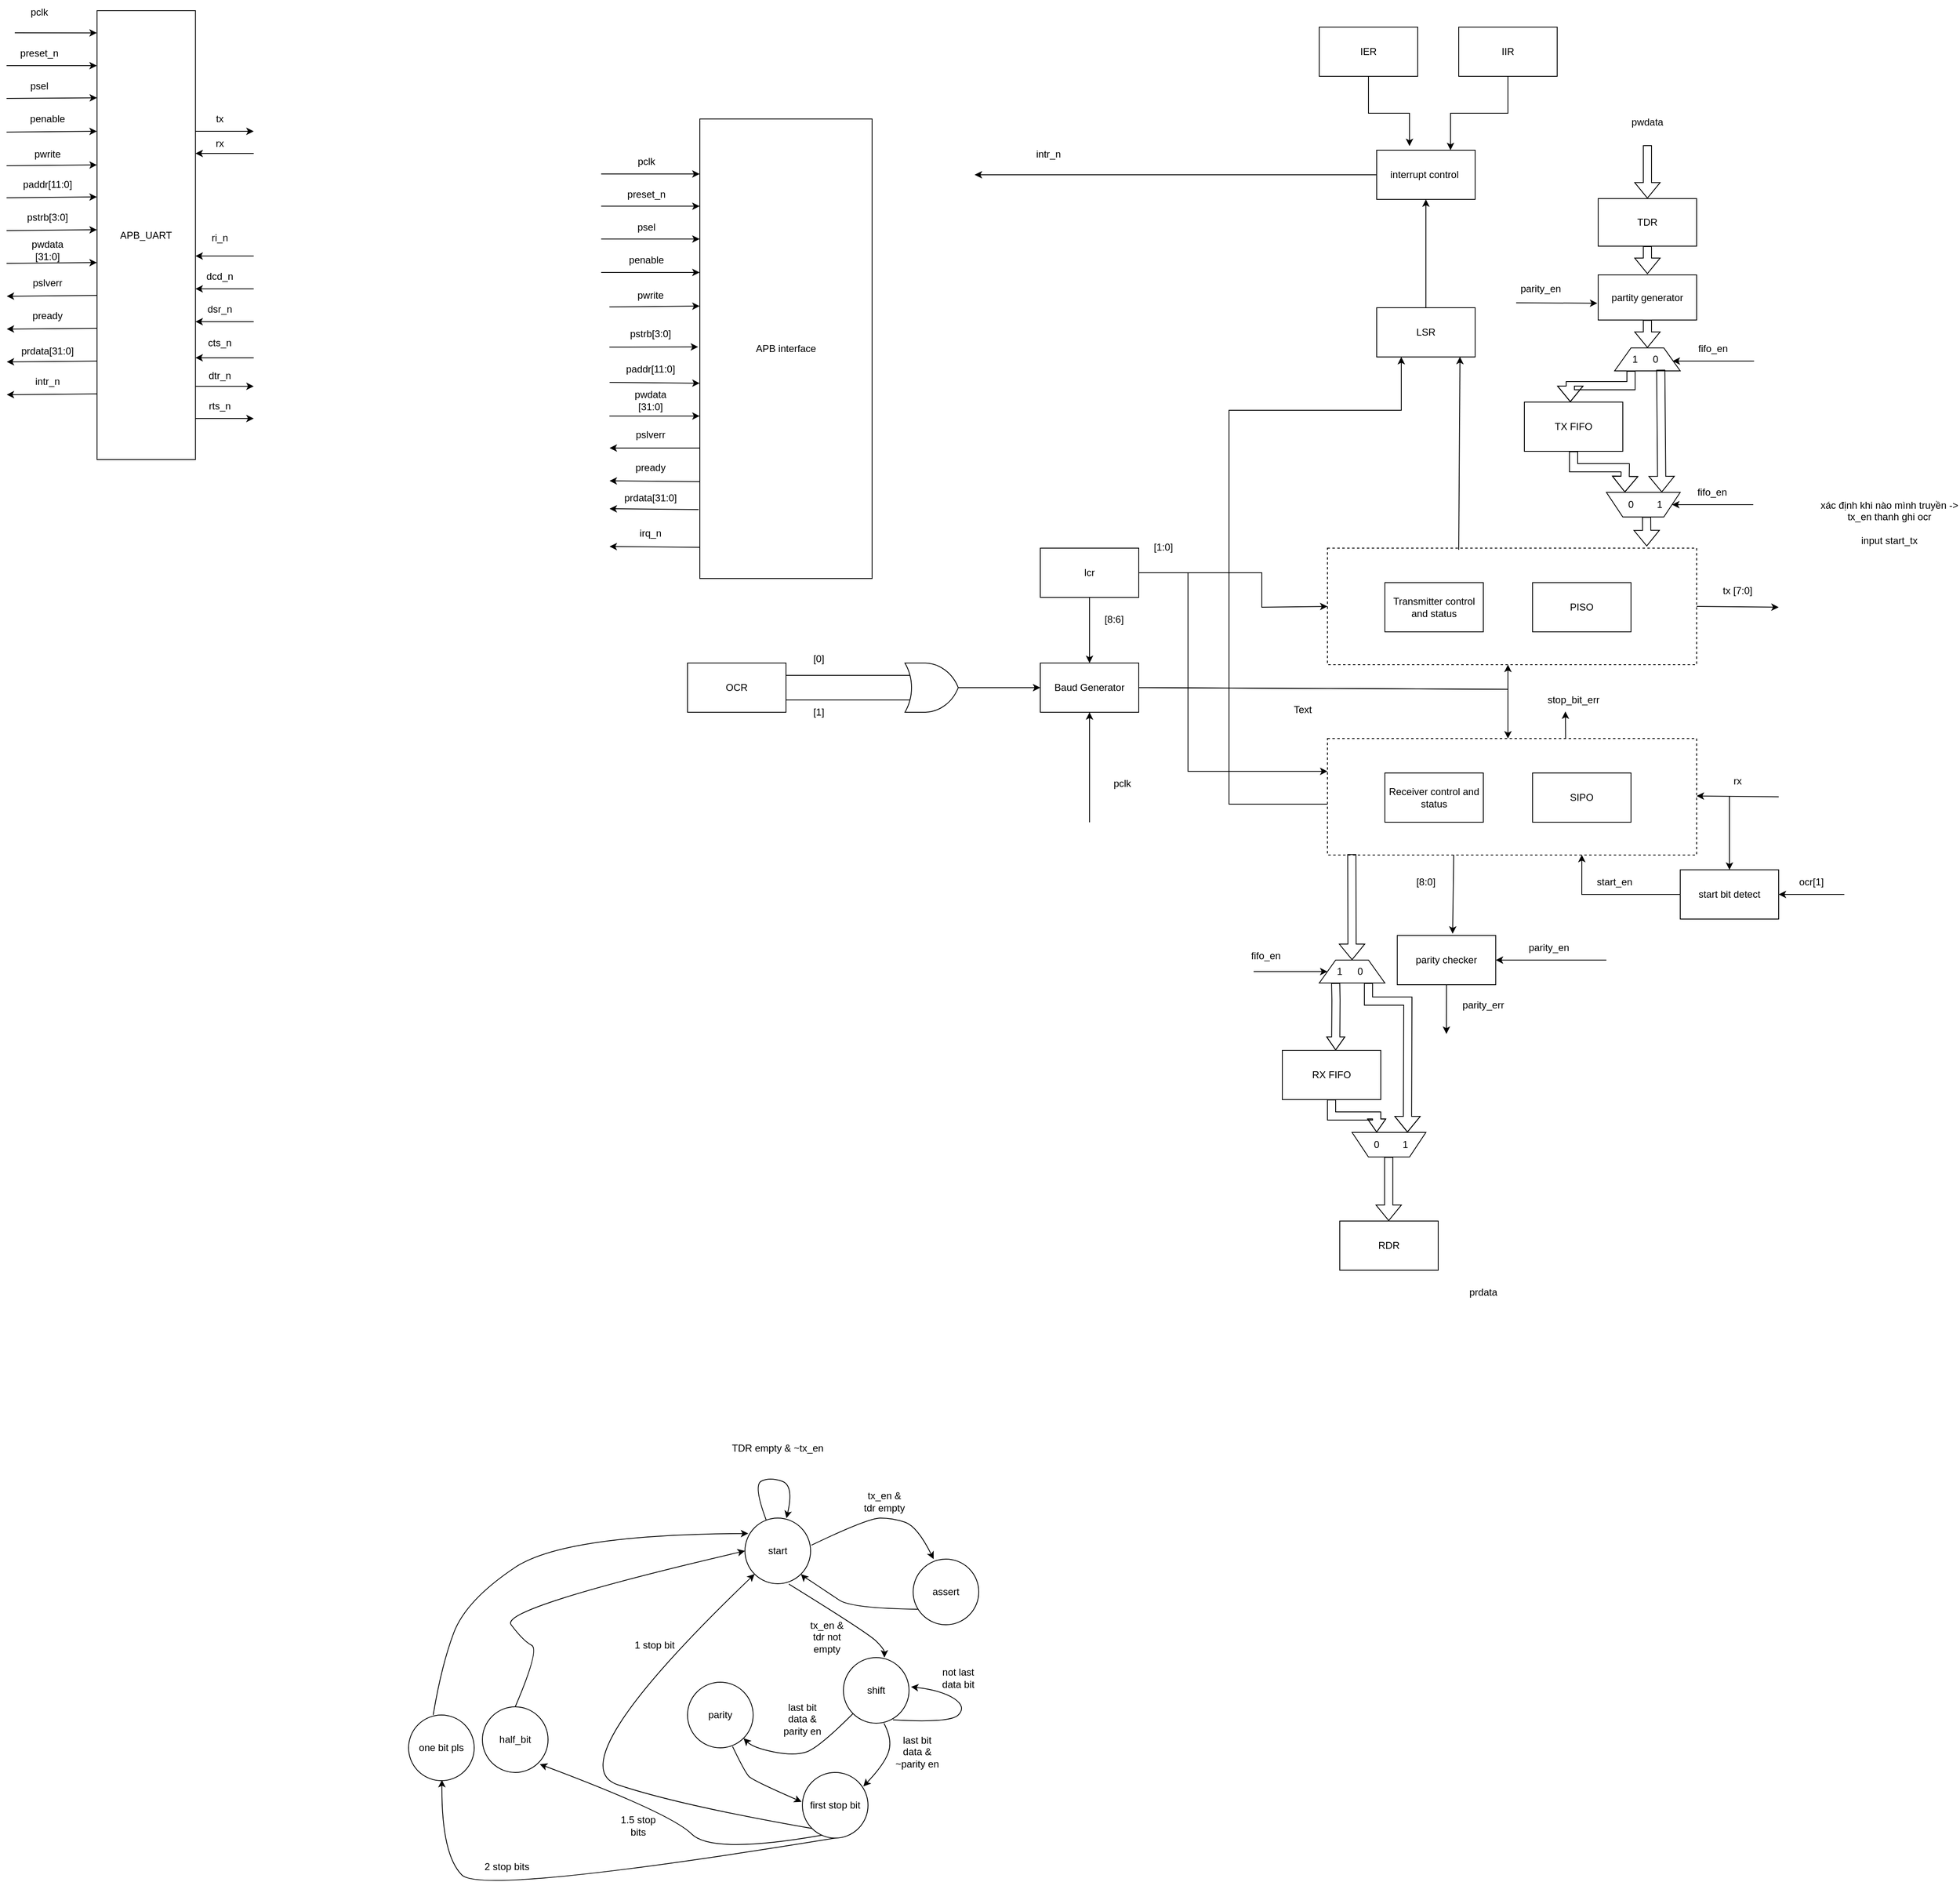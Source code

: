 <mxfile version="26.2.5">
  <diagram name="Page-1" id="np8F5yze64pvBMYvmyYH">
    <mxGraphModel dx="4654" dy="2610" grid="1" gridSize="10" guides="1" tooltips="1" connect="1" arrows="1" fold="1" page="1" pageScale="1" pageWidth="850" pageHeight="1100" math="0" shadow="0">
      <root>
        <mxCell id="0" />
        <mxCell id="1" parent="0" />
        <mxCell id="1VqnRmr5JCNI11UB_sJ3-29" value="APB_UART" style="rounded=0;whiteSpace=wrap;html=1;" parent="1" vertex="1">
          <mxGeometry x="-1129.76" y="-527" width="120" height="547" as="geometry" />
        </mxCell>
        <mxCell id="1VqnRmr5JCNI11UB_sJ3-30" value="" style="endArrow=classic;html=1;rounded=0;entryX=0;entryY=0.156;entryDx=0;entryDy=0;entryPerimeter=0;" parent="1" edge="1">
          <mxGeometry width="50" height="50" relative="1" as="geometry">
            <mxPoint x="-1230" y="-500" as="sourcePoint" />
            <mxPoint x="-1130" y="-499.92" as="targetPoint" />
          </mxGeometry>
        </mxCell>
        <mxCell id="1VqnRmr5JCNI11UB_sJ3-31" value="" style="endArrow=classic;html=1;rounded=0;exitX=0.99;exitY=0.123;exitDx=0;exitDy=0;exitPerimeter=0;" parent="1" edge="1">
          <mxGeometry width="50" height="50" relative="1" as="geometry">
            <mxPoint x="-1240" y="-460" as="sourcePoint" />
            <mxPoint x="-1130" y="-460" as="targetPoint" />
          </mxGeometry>
        </mxCell>
        <mxCell id="1VqnRmr5JCNI11UB_sJ3-35" value="pclk" style="text;html=1;align=center;verticalAlign=middle;whiteSpace=wrap;rounded=0;" parent="1" vertex="1">
          <mxGeometry x="-1230" y="-540" width="60" height="30" as="geometry" />
        </mxCell>
        <mxCell id="1VqnRmr5JCNI11UB_sJ3-36" value="preset_n" style="text;html=1;align=center;verticalAlign=middle;whiteSpace=wrap;rounded=0;" parent="1" vertex="1">
          <mxGeometry x="-1230" y="-490" width="60" height="30" as="geometry" />
        </mxCell>
        <mxCell id="1VqnRmr5JCNI11UB_sJ3-37" value="" style="endArrow=classic;html=1;rounded=0;exitX=0.99;exitY=0.123;exitDx=0;exitDy=0;exitPerimeter=0;entryX=0.002;entryY=0.34;entryDx=0;entryDy=0;entryPerimeter=0;" parent="1" edge="1">
          <mxGeometry width="50" height="50" relative="1" as="geometry">
            <mxPoint x="-1240" y="-420" as="sourcePoint" />
            <mxPoint x="-1129.76" y="-420.8" as="targetPoint" />
          </mxGeometry>
        </mxCell>
        <mxCell id="1VqnRmr5JCNI11UB_sJ3-38" value="psel" style="text;html=1;align=center;verticalAlign=middle;whiteSpace=wrap;rounded=0;" parent="1" vertex="1">
          <mxGeometry x="-1230" y="-450" width="60" height="30" as="geometry" />
        </mxCell>
        <mxCell id="1VqnRmr5JCNI11UB_sJ3-43" value="" style="endArrow=classic;html=1;rounded=0;exitX=0.99;exitY=0.123;exitDx=0;exitDy=0;exitPerimeter=0;entryX=0.002;entryY=0.34;entryDx=0;entryDy=0;entryPerimeter=0;" parent="1" edge="1">
          <mxGeometry width="50" height="50" relative="1" as="geometry">
            <mxPoint x="-1240" y="-379" as="sourcePoint" />
            <mxPoint x="-1130" y="-380" as="targetPoint" />
          </mxGeometry>
        </mxCell>
        <mxCell id="1VqnRmr5JCNI11UB_sJ3-44" value="penable" style="text;html=1;align=center;verticalAlign=middle;whiteSpace=wrap;rounded=0;" parent="1" vertex="1">
          <mxGeometry x="-1220" y="-410" width="60" height="30" as="geometry" />
        </mxCell>
        <mxCell id="1VqnRmr5JCNI11UB_sJ3-45" value="" style="endArrow=classic;html=1;rounded=0;exitX=0.99;exitY=0.123;exitDx=0;exitDy=0;exitPerimeter=0;entryX=0.002;entryY=0.34;entryDx=0;entryDy=0;entryPerimeter=0;" parent="1" edge="1">
          <mxGeometry width="50" height="50" relative="1" as="geometry">
            <mxPoint x="-1240" y="-338" as="sourcePoint" />
            <mxPoint x="-1130" y="-339" as="targetPoint" />
          </mxGeometry>
        </mxCell>
        <mxCell id="1VqnRmr5JCNI11UB_sJ3-46" value="pwrite" style="text;html=1;align=center;verticalAlign=middle;whiteSpace=wrap;rounded=0;" parent="1" vertex="1">
          <mxGeometry x="-1220" y="-367" width="60" height="30" as="geometry" />
        </mxCell>
        <mxCell id="1VqnRmr5JCNI11UB_sJ3-47" value="" style="endArrow=classic;html=1;rounded=0;exitX=0.99;exitY=0.123;exitDx=0;exitDy=0;exitPerimeter=0;entryX=0.002;entryY=0.34;entryDx=0;entryDy=0;entryPerimeter=0;" parent="1" edge="1">
          <mxGeometry width="50" height="50" relative="1" as="geometry">
            <mxPoint x="-1240" y="-299" as="sourcePoint" />
            <mxPoint x="-1130" y="-300" as="targetPoint" />
          </mxGeometry>
        </mxCell>
        <mxCell id="1VqnRmr5JCNI11UB_sJ3-48" value="paddr[11:0]" style="text;html=1;align=center;verticalAlign=middle;whiteSpace=wrap;rounded=0;" parent="1" vertex="1">
          <mxGeometry x="-1220" y="-330" width="60" height="30" as="geometry" />
        </mxCell>
        <mxCell id="1VqnRmr5JCNI11UB_sJ3-49" value="" style="endArrow=classic;html=1;rounded=0;exitX=0.99;exitY=0.123;exitDx=0;exitDy=0;exitPerimeter=0;entryX=0.002;entryY=0.34;entryDx=0;entryDy=0;entryPerimeter=0;" parent="1" edge="1">
          <mxGeometry width="50" height="50" relative="1" as="geometry">
            <mxPoint x="-1240" y="-259" as="sourcePoint" />
            <mxPoint x="-1130" y="-260" as="targetPoint" />
          </mxGeometry>
        </mxCell>
        <mxCell id="1VqnRmr5JCNI11UB_sJ3-50" value="pstrb[3:0]" style="text;html=1;align=center;verticalAlign=middle;whiteSpace=wrap;rounded=0;" parent="1" vertex="1">
          <mxGeometry x="-1220" y="-290" width="60" height="30" as="geometry" />
        </mxCell>
        <mxCell id="1VqnRmr5JCNI11UB_sJ3-51" value="" style="endArrow=classic;html=1;rounded=0;exitX=0.99;exitY=0.123;exitDx=0;exitDy=0;exitPerimeter=0;entryX=0.002;entryY=0.34;entryDx=0;entryDy=0;entryPerimeter=0;" parent="1" edge="1">
          <mxGeometry width="50" height="50" relative="1" as="geometry">
            <mxPoint x="-1240" y="-219" as="sourcePoint" />
            <mxPoint x="-1130" y="-220" as="targetPoint" />
          </mxGeometry>
        </mxCell>
        <mxCell id="1VqnRmr5JCNI11UB_sJ3-52" value="pwdata [31:0]" style="text;html=1;align=center;verticalAlign=middle;whiteSpace=wrap;rounded=0;" parent="1" vertex="1">
          <mxGeometry x="-1220" y="-250" width="60" height="30" as="geometry" />
        </mxCell>
        <mxCell id="1VqnRmr5JCNI11UB_sJ3-53" value="" style="endArrow=classic;html=1;rounded=0;exitX=0.99;exitY=0.123;exitDx=0;exitDy=0;exitPerimeter=0;entryX=0.002;entryY=0.34;entryDx=0;entryDy=0;entryPerimeter=0;" parent="1" edge="1">
          <mxGeometry width="50" height="50" relative="1" as="geometry">
            <mxPoint x="-1129.76" y="-180" as="sourcePoint" />
            <mxPoint x="-1239.76" y="-179" as="targetPoint" />
          </mxGeometry>
        </mxCell>
        <mxCell id="1VqnRmr5JCNI11UB_sJ3-54" value="pslverr" style="text;html=1;align=center;verticalAlign=middle;whiteSpace=wrap;rounded=0;" parent="1" vertex="1">
          <mxGeometry x="-1220" y="-210" width="60" height="30" as="geometry" />
        </mxCell>
        <mxCell id="1VqnRmr5JCNI11UB_sJ3-56" value="" style="endArrow=classic;html=1;rounded=0;exitX=0.99;exitY=0.123;exitDx=0;exitDy=0;exitPerimeter=0;entryX=0.002;entryY=0.34;entryDx=0;entryDy=0;entryPerimeter=0;" parent="1" edge="1">
          <mxGeometry width="50" height="50" relative="1" as="geometry">
            <mxPoint x="-1129.76" y="-140" as="sourcePoint" />
            <mxPoint x="-1239.76" y="-139" as="targetPoint" />
          </mxGeometry>
        </mxCell>
        <mxCell id="1VqnRmr5JCNI11UB_sJ3-57" value="pready" style="text;html=1;align=center;verticalAlign=middle;whiteSpace=wrap;rounded=0;" parent="1" vertex="1">
          <mxGeometry x="-1220" y="-170" width="60" height="30" as="geometry" />
        </mxCell>
        <mxCell id="1VqnRmr5JCNI11UB_sJ3-58" value="" style="endArrow=classic;html=1;rounded=0;exitX=0.99;exitY=0.123;exitDx=0;exitDy=0;exitPerimeter=0;entryX=0.002;entryY=0.34;entryDx=0;entryDy=0;entryPerimeter=0;" parent="1" edge="1">
          <mxGeometry width="50" height="50" relative="1" as="geometry">
            <mxPoint x="-1129.76" y="-100" as="sourcePoint" />
            <mxPoint x="-1239.76" y="-99" as="targetPoint" />
          </mxGeometry>
        </mxCell>
        <mxCell id="1VqnRmr5JCNI11UB_sJ3-59" value="prdata[31:0]" style="text;html=1;align=center;verticalAlign=middle;whiteSpace=wrap;rounded=0;" parent="1" vertex="1">
          <mxGeometry x="-1220" y="-127" width="60" height="30" as="geometry" />
        </mxCell>
        <mxCell id="1VqnRmr5JCNI11UB_sJ3-64" value="" style="endArrow=classic;html=1;rounded=0;exitX=0.99;exitY=0.156;exitDx=0;exitDy=0;exitPerimeter=0;" parent="1" edge="1">
          <mxGeometry width="50" height="50" relative="1" as="geometry">
            <mxPoint x="-1009.76" y="-380" as="sourcePoint" />
            <mxPoint x="-938.76" y="-380" as="targetPoint" />
          </mxGeometry>
        </mxCell>
        <mxCell id="1VqnRmr5JCNI11UB_sJ3-65" value="tx" style="text;html=1;align=center;verticalAlign=middle;whiteSpace=wrap;rounded=0;" parent="1" vertex="1">
          <mxGeometry x="-1009.76" y="-410" width="60" height="30" as="geometry" />
        </mxCell>
        <mxCell id="1VqnRmr5JCNI11UB_sJ3-71" value="" style="endArrow=classic;html=1;rounded=0;exitX=0.99;exitY=0.156;exitDx=0;exitDy=0;exitPerimeter=0;" parent="1" edge="1">
          <mxGeometry width="50" height="50" relative="1" as="geometry">
            <mxPoint x="-938.76" y="-228" as="sourcePoint" />
            <mxPoint x="-1009.76" y="-228" as="targetPoint" />
          </mxGeometry>
        </mxCell>
        <mxCell id="1VqnRmr5JCNI11UB_sJ3-72" value="ri_n" style="text;html=1;align=center;verticalAlign=middle;whiteSpace=wrap;rounded=0;" parent="1" vertex="1">
          <mxGeometry x="-1009.76" y="-265" width="60" height="30" as="geometry" />
        </mxCell>
        <mxCell id="1VqnRmr5JCNI11UB_sJ3-73" value="" style="endArrow=classic;html=1;rounded=0;exitX=0.99;exitY=0.156;exitDx=0;exitDy=0;exitPerimeter=0;" parent="1" edge="1">
          <mxGeometry width="50" height="50" relative="1" as="geometry">
            <mxPoint x="-938.76" y="-188" as="sourcePoint" />
            <mxPoint x="-1009.76" y="-188" as="targetPoint" />
          </mxGeometry>
        </mxCell>
        <mxCell id="1VqnRmr5JCNI11UB_sJ3-74" value="dcd_n" style="text;html=1;align=center;verticalAlign=middle;whiteSpace=wrap;rounded=0;" parent="1" vertex="1">
          <mxGeometry x="-1009.76" y="-218" width="60" height="30" as="geometry" />
        </mxCell>
        <mxCell id="1VqnRmr5JCNI11UB_sJ3-75" value="" style="endArrow=classic;html=1;rounded=0;exitX=0.99;exitY=0.156;exitDx=0;exitDy=0;exitPerimeter=0;" parent="1" edge="1">
          <mxGeometry width="50" height="50" relative="1" as="geometry">
            <mxPoint x="-938.76" y="-148" as="sourcePoint" />
            <mxPoint x="-1009.76" y="-148" as="targetPoint" />
          </mxGeometry>
        </mxCell>
        <mxCell id="1VqnRmr5JCNI11UB_sJ3-76" value="dsr_n" style="text;html=1;align=center;verticalAlign=middle;whiteSpace=wrap;rounded=0;" parent="1" vertex="1">
          <mxGeometry x="-1009.76" y="-178" width="60" height="30" as="geometry" />
        </mxCell>
        <mxCell id="1VqnRmr5JCNI11UB_sJ3-77" value="APB interface" style="rounded=0;whiteSpace=wrap;html=1;" parent="1" vertex="1">
          <mxGeometry x="-395" y="-395" width="210" height="560" as="geometry" />
        </mxCell>
        <mxCell id="1VqnRmr5JCNI11UB_sJ3-79" value="" style="endArrow=classic;html=1;rounded=0;" parent="1" edge="1">
          <mxGeometry width="50" height="50" relative="1" as="geometry">
            <mxPoint x="-515.24" y="-328" as="sourcePoint" />
            <mxPoint x="-395.24" y="-328" as="targetPoint" />
          </mxGeometry>
        </mxCell>
        <mxCell id="1VqnRmr5JCNI11UB_sJ3-80" value="pclk" style="text;html=1;align=center;verticalAlign=middle;whiteSpace=wrap;rounded=0;" parent="1" vertex="1">
          <mxGeometry x="-490.24" y="-358" width="60" height="30" as="geometry" />
        </mxCell>
        <mxCell id="1VqnRmr5JCNI11UB_sJ3-82" value="" style="endArrow=classic;html=1;rounded=0;" parent="1" edge="1">
          <mxGeometry width="50" height="50" relative="1" as="geometry">
            <mxPoint x="-515.24" y="-288.69" as="sourcePoint" />
            <mxPoint x="-395.24" y="-288.69" as="targetPoint" />
          </mxGeometry>
        </mxCell>
        <mxCell id="1VqnRmr5JCNI11UB_sJ3-83" value="preset_n" style="text;html=1;align=center;verticalAlign=middle;whiteSpace=wrap;rounded=0;" parent="1" vertex="1">
          <mxGeometry x="-490.24" y="-318" width="60" height="30" as="geometry" />
        </mxCell>
        <mxCell id="1VqnRmr5JCNI11UB_sJ3-84" value="" style="endArrow=classic;html=1;rounded=0;" parent="1" edge="1">
          <mxGeometry width="50" height="50" relative="1" as="geometry">
            <mxPoint x="-515.24" y="-248.69" as="sourcePoint" />
            <mxPoint x="-395.24" y="-248.69" as="targetPoint" />
          </mxGeometry>
        </mxCell>
        <mxCell id="1VqnRmr5JCNI11UB_sJ3-85" value="psel" style="text;html=1;align=center;verticalAlign=middle;whiteSpace=wrap;rounded=0;" parent="1" vertex="1">
          <mxGeometry x="-490.24" y="-278" width="60" height="30" as="geometry" />
        </mxCell>
        <mxCell id="1VqnRmr5JCNI11UB_sJ3-86" value="" style="endArrow=classic;html=1;rounded=0;" parent="1" edge="1">
          <mxGeometry width="50" height="50" relative="1" as="geometry">
            <mxPoint x="-515.24" y="-208" as="sourcePoint" />
            <mxPoint x="-395.24" y="-208" as="targetPoint" />
          </mxGeometry>
        </mxCell>
        <mxCell id="1VqnRmr5JCNI11UB_sJ3-87" value="penable" style="text;html=1;align=center;verticalAlign=middle;whiteSpace=wrap;rounded=0;" parent="1" vertex="1">
          <mxGeometry x="-490.24" y="-238" width="60" height="30" as="geometry" />
        </mxCell>
        <mxCell id="1VqnRmr5JCNI11UB_sJ3-89" value="" style="endArrow=classic;html=1;rounded=0;exitX=0.99;exitY=0.123;exitDx=0;exitDy=0;exitPerimeter=0;entryX=0.002;entryY=0.34;entryDx=0;entryDy=0;entryPerimeter=0;" parent="1" edge="1">
          <mxGeometry width="50" height="50" relative="1" as="geometry">
            <mxPoint x="-505.24" y="-166" as="sourcePoint" />
            <mxPoint x="-395.24" y="-167" as="targetPoint" />
          </mxGeometry>
        </mxCell>
        <mxCell id="1VqnRmr5JCNI11UB_sJ3-90" value="pwrite" style="text;html=1;align=center;verticalAlign=middle;whiteSpace=wrap;rounded=0;" parent="1" vertex="1">
          <mxGeometry x="-485.24" y="-195" width="60" height="30" as="geometry" />
        </mxCell>
        <mxCell id="1VqnRmr5JCNI11UB_sJ3-93" value="" style="endArrow=classic;html=1;rounded=0;exitX=0.99;exitY=0.123;exitDx=0;exitDy=0;exitPerimeter=0;entryX=-0.01;entryY=0.496;entryDx=0;entryDy=0;entryPerimeter=0;" parent="1" target="1VqnRmr5JCNI11UB_sJ3-77" edge="1">
          <mxGeometry width="50" height="50" relative="1" as="geometry">
            <mxPoint x="-505.24" y="-117" as="sourcePoint" />
            <mxPoint x="-395.24" y="-118" as="targetPoint" />
          </mxGeometry>
        </mxCell>
        <mxCell id="1VqnRmr5JCNI11UB_sJ3-94" value="pstrb[3:0]" style="text;html=1;align=center;verticalAlign=middle;whiteSpace=wrap;rounded=0;" parent="1" vertex="1">
          <mxGeometry x="-485.24" y="-148" width="60" height="30" as="geometry" />
        </mxCell>
        <mxCell id="1VqnRmr5JCNI11UB_sJ3-100" value="" style="endArrow=classic;html=1;rounded=0;entryX=0.002;entryY=0.34;entryDx=0;entryDy=0;entryPerimeter=0;" parent="1" edge="1">
          <mxGeometry width="50" height="50" relative="1" as="geometry">
            <mxPoint x="-395.24" y="6" as="sourcePoint" />
            <mxPoint x="-505" y="6" as="targetPoint" />
          </mxGeometry>
        </mxCell>
        <mxCell id="1VqnRmr5JCNI11UB_sJ3-101" value="pslverr" style="text;html=1;align=center;verticalAlign=middle;whiteSpace=wrap;rounded=0;" parent="1" vertex="1">
          <mxGeometry x="-485.24" y="-25" width="60" height="30" as="geometry" />
        </mxCell>
        <mxCell id="1VqnRmr5JCNI11UB_sJ3-102" value="" style="endArrow=classic;html=1;rounded=0;entryX=0.002;entryY=0.34;entryDx=0;entryDy=0;entryPerimeter=0;" parent="1" edge="1">
          <mxGeometry width="50" height="50" relative="1" as="geometry">
            <mxPoint x="-395.24" y="47" as="sourcePoint" />
            <mxPoint x="-505" y="46" as="targetPoint" />
          </mxGeometry>
        </mxCell>
        <mxCell id="1VqnRmr5JCNI11UB_sJ3-103" value="pready" style="text;html=1;align=center;verticalAlign=middle;whiteSpace=wrap;rounded=0;" parent="1" vertex="1">
          <mxGeometry x="-485.24" y="15" width="60" height="30" as="geometry" />
        </mxCell>
        <mxCell id="1VqnRmr5JCNI11UB_sJ3-105" value="" style="endArrow=classic;html=1;rounded=0;exitX=0.99;exitY=0.123;exitDx=0;exitDy=0;exitPerimeter=0;entryX=0.002;entryY=0.34;entryDx=0;entryDy=0;entryPerimeter=0;" parent="1" edge="1">
          <mxGeometry width="50" height="50" relative="1" as="geometry">
            <mxPoint x="-1129.76" y="-60" as="sourcePoint" />
            <mxPoint x="-1239.76" y="-59" as="targetPoint" />
          </mxGeometry>
        </mxCell>
        <mxCell id="1VqnRmr5JCNI11UB_sJ3-106" value="intr_n" style="text;html=1;align=center;verticalAlign=middle;whiteSpace=wrap;rounded=0;" parent="1" vertex="1">
          <mxGeometry x="-1220" y="-90" width="60" height="30" as="geometry" />
        </mxCell>
        <mxCell id="d_So5S2zxZX55YxeyeI3-5" value="" style="endArrow=classic;html=1;rounded=0;exitX=0.99;exitY=0.123;exitDx=0;exitDy=0;exitPerimeter=0;" parent="1" edge="1">
          <mxGeometry width="50" height="50" relative="1" as="geometry">
            <mxPoint x="-505" y="-74" as="sourcePoint" />
            <mxPoint x="-395.24" y="-73" as="targetPoint" />
          </mxGeometry>
        </mxCell>
        <mxCell id="d_So5S2zxZX55YxeyeI3-6" value="paddr[11:0]" style="text;html=1;align=center;verticalAlign=middle;whiteSpace=wrap;rounded=0;" parent="1" vertex="1">
          <mxGeometry x="-485" y="-105" width="60" height="30" as="geometry" />
        </mxCell>
        <mxCell id="d_So5S2zxZX55YxeyeI3-7" value="" style="endArrow=classic;html=1;rounded=0;" parent="1" edge="1">
          <mxGeometry width="50" height="50" relative="1" as="geometry">
            <mxPoint x="-505.24" y="-33" as="sourcePoint" />
            <mxPoint x="-395.24" y="-33" as="targetPoint" />
          </mxGeometry>
        </mxCell>
        <mxCell id="d_So5S2zxZX55YxeyeI3-8" value="pwdata [31:0]" style="text;html=1;align=center;verticalAlign=middle;whiteSpace=wrap;rounded=0;" parent="1" vertex="1">
          <mxGeometry x="-485" y="-67" width="60" height="30" as="geometry" />
        </mxCell>
        <mxCell id="d_So5S2zxZX55YxeyeI3-9" value="" style="endArrow=classic;html=1;rounded=0;exitX=-0.007;exitY=0.85;exitDx=0;exitDy=0;exitPerimeter=0;entryX=0.002;entryY=0.34;entryDx=0;entryDy=0;entryPerimeter=0;" parent="1" source="1VqnRmr5JCNI11UB_sJ3-77" edge="1">
          <mxGeometry width="50" height="50" relative="1" as="geometry">
            <mxPoint x="-395" y="79" as="sourcePoint" />
            <mxPoint x="-505" y="80" as="targetPoint" />
          </mxGeometry>
        </mxCell>
        <mxCell id="d_So5S2zxZX55YxeyeI3-10" value="prdata[31:0]" style="text;html=1;align=center;verticalAlign=middle;whiteSpace=wrap;rounded=0;" parent="1" vertex="1">
          <mxGeometry x="-485.24" y="52" width="60" height="30" as="geometry" />
        </mxCell>
        <mxCell id="d_So5S2zxZX55YxeyeI3-11" value="" style="endArrow=classic;html=1;rounded=0;entryX=0.002;entryY=0.34;entryDx=0;entryDy=0;entryPerimeter=0;" parent="1" edge="1">
          <mxGeometry width="50" height="50" relative="1" as="geometry">
            <mxPoint x="-395.24" y="127" as="sourcePoint" />
            <mxPoint x="-505" y="126" as="targetPoint" />
          </mxGeometry>
        </mxCell>
        <mxCell id="d_So5S2zxZX55YxeyeI3-12" value="irq_n" style="text;html=1;align=center;verticalAlign=middle;whiteSpace=wrap;rounded=0;" parent="1" vertex="1">
          <mxGeometry x="-485.24" y="95" width="60" height="30" as="geometry" />
        </mxCell>
        <mxCell id="d_So5S2zxZX55YxeyeI3-14" value="" style="endArrow=classic;html=1;rounded=0;exitX=0.99;exitY=0.156;exitDx=0;exitDy=0;exitPerimeter=0;" parent="1" edge="1">
          <mxGeometry width="50" height="50" relative="1" as="geometry">
            <mxPoint x="-1009.76" y="-69.24" as="sourcePoint" />
            <mxPoint x="-938.76" y="-69.24" as="targetPoint" />
          </mxGeometry>
        </mxCell>
        <mxCell id="d_So5S2zxZX55YxeyeI3-15" value="dtr_n" style="text;html=1;align=center;verticalAlign=middle;whiteSpace=wrap;rounded=0;" parent="1" vertex="1">
          <mxGeometry x="-1009.76" y="-97" width="60" height="30" as="geometry" />
        </mxCell>
        <mxCell id="d_So5S2zxZX55YxeyeI3-16" value="" style="endArrow=classic;html=1;rounded=0;exitX=0.99;exitY=0.156;exitDx=0;exitDy=0;exitPerimeter=0;" parent="1" edge="1">
          <mxGeometry width="50" height="50" relative="1" as="geometry">
            <mxPoint x="-938.76" y="-353" as="sourcePoint" />
            <mxPoint x="-1009.76" y="-353" as="targetPoint" />
          </mxGeometry>
        </mxCell>
        <mxCell id="d_So5S2zxZX55YxeyeI3-17" value="rx" style="text;html=1;align=center;verticalAlign=middle;whiteSpace=wrap;rounded=0;" parent="1" vertex="1">
          <mxGeometry x="-1009.76" y="-380" width="60" height="30" as="geometry" />
        </mxCell>
        <mxCell id="d_So5S2zxZX55YxeyeI3-18" value="" style="endArrow=classic;html=1;rounded=0;exitX=0.99;exitY=0.156;exitDx=0;exitDy=0;exitPerimeter=0;" parent="1" edge="1">
          <mxGeometry width="50" height="50" relative="1" as="geometry">
            <mxPoint x="-938.76" y="-104" as="sourcePoint" />
            <mxPoint x="-1009.76" y="-104" as="targetPoint" />
          </mxGeometry>
        </mxCell>
        <mxCell id="d_So5S2zxZX55YxeyeI3-19" value="cts_n" style="text;html=1;align=center;verticalAlign=middle;whiteSpace=wrap;rounded=0;" parent="1" vertex="1">
          <mxGeometry x="-1009.76" y="-137" width="60" height="30" as="geometry" />
        </mxCell>
        <mxCell id="d_So5S2zxZX55YxeyeI3-20" value="" style="endArrow=classic;html=1;rounded=0;exitX=0.99;exitY=0.156;exitDx=0;exitDy=0;exitPerimeter=0;" parent="1" edge="1">
          <mxGeometry width="50" height="50" relative="1" as="geometry">
            <mxPoint x="-1009.76" y="-30" as="sourcePoint" />
            <mxPoint x="-938.76" y="-30" as="targetPoint" />
          </mxGeometry>
        </mxCell>
        <mxCell id="d_So5S2zxZX55YxeyeI3-21" value="rts_n" style="text;html=1;align=center;verticalAlign=middle;whiteSpace=wrap;rounded=0;" parent="1" vertex="1">
          <mxGeometry x="-1009.76" y="-60" width="60" height="30" as="geometry" />
        </mxCell>
        <mxCell id="3lE1MoDI03oaOSGrE67h-3" value="start" style="ellipse;whiteSpace=wrap;html=1;aspect=fixed;" parent="1" vertex="1">
          <mxGeometry x="-340" y="1310" width="80" height="80" as="geometry" />
        </mxCell>
        <mxCell id="3lE1MoDI03oaOSGrE67h-5" value="" style="curved=1;endArrow=classic;html=1;rounded=0;entryX=0.632;entryY=0.001;entryDx=0;entryDy=0;entryPerimeter=0;" parent="1" source="3lE1MoDI03oaOSGrE67h-3" target="3lE1MoDI03oaOSGrE67h-3" edge="1">
          <mxGeometry width="50" height="50" relative="1" as="geometry">
            <mxPoint x="-280" y="1310" as="sourcePoint" />
            <mxPoint x="-230" y="1260" as="targetPoint" />
            <Array as="points">
              <mxPoint x="-330" y="1270" />
              <mxPoint x="-310" y="1260" />
              <mxPoint x="-280" y="1270" />
            </Array>
          </mxGeometry>
        </mxCell>
        <mxCell id="3lE1MoDI03oaOSGrE67h-6" value="TDR empty &amp;amp; ~tx_en" style="text;html=1;align=center;verticalAlign=middle;whiteSpace=wrap;rounded=0;" parent="1" vertex="1">
          <mxGeometry x="-360" y="1210" width="120" height="30" as="geometry" />
        </mxCell>
        <mxCell id="3lE1MoDI03oaOSGrE67h-7" value="" style="curved=1;endArrow=classic;html=1;rounded=0;exitX=1.013;exitY=0.413;exitDx=0;exitDy=0;exitPerimeter=0;" parent="1" source="3lE1MoDI03oaOSGrE67h-3" edge="1">
          <mxGeometry width="50" height="50" relative="1" as="geometry">
            <mxPoint x="-164" y="1363" as="sourcePoint" />
            <mxPoint x="-110" y="1360" as="targetPoint" />
            <Array as="points">
              <mxPoint x="-190" y="1310" />
              <mxPoint x="-160" y="1310" />
              <mxPoint x="-130" y="1320" />
            </Array>
          </mxGeometry>
        </mxCell>
        <mxCell id="3lE1MoDI03oaOSGrE67h-8" value="assert" style="ellipse;whiteSpace=wrap;html=1;aspect=fixed;" parent="1" vertex="1">
          <mxGeometry x="-135" y="1360" width="80" height="80" as="geometry" />
        </mxCell>
        <mxCell id="3lE1MoDI03oaOSGrE67h-9" value="tx_en &amp;amp; tdr empty" style="text;html=1;align=center;verticalAlign=middle;whiteSpace=wrap;rounded=0;" parent="1" vertex="1">
          <mxGeometry x="-200" y="1275" width="60" height="30" as="geometry" />
        </mxCell>
        <mxCell id="3lE1MoDI03oaOSGrE67h-10" value="" style="curved=1;endArrow=classic;html=1;rounded=0;exitX=0.069;exitY=0.764;exitDx=0;exitDy=0;exitPerimeter=0;" parent="1" source="3lE1MoDI03oaOSGrE67h-8" target="3lE1MoDI03oaOSGrE67h-3" edge="1">
          <mxGeometry width="50" height="50" relative="1" as="geometry">
            <mxPoint x="-260" y="1420" as="sourcePoint" />
            <mxPoint x="-210" y="1370" as="targetPoint" />
            <Array as="points">
              <mxPoint x="-210" y="1420" />
              <mxPoint x="-240" y="1400" />
              <mxPoint x="-270" y="1380" />
            </Array>
          </mxGeometry>
        </mxCell>
        <mxCell id="3lE1MoDI03oaOSGrE67h-11" value="" style="curved=1;endArrow=classic;html=1;rounded=0;exitX=0.669;exitY=1.005;exitDx=0;exitDy=0;exitPerimeter=0;" parent="1" source="3lE1MoDI03oaOSGrE67h-3" edge="1">
          <mxGeometry width="50" height="50" relative="1" as="geometry">
            <mxPoint x="-299" y="1493" as="sourcePoint" />
            <mxPoint x="-170" y="1480" as="targetPoint" />
            <Array as="points">
              <mxPoint x="-190" y="1450" />
              <mxPoint x="-170" y="1470" />
            </Array>
          </mxGeometry>
        </mxCell>
        <mxCell id="3lE1MoDI03oaOSGrE67h-12" value="shift" style="ellipse;whiteSpace=wrap;html=1;aspect=fixed;" parent="1" vertex="1">
          <mxGeometry x="-220" y="1480" width="80" height="80" as="geometry" />
        </mxCell>
        <mxCell id="3lE1MoDI03oaOSGrE67h-13" value="tx_en &amp;amp; tdr not empty" style="text;html=1;align=center;verticalAlign=middle;whiteSpace=wrap;rounded=0;" parent="1" vertex="1">
          <mxGeometry x="-270" y="1440" width="60" height="30" as="geometry" />
        </mxCell>
        <mxCell id="3lE1MoDI03oaOSGrE67h-15" value="" style="curved=1;endArrow=classic;html=1;rounded=0;exitX=0.755;exitY=0.949;exitDx=0;exitDy=0;exitPerimeter=0;entryX=1.03;entryY=0.446;entryDx=0;entryDy=0;entryPerimeter=0;" parent="1" source="3lE1MoDI03oaOSGrE67h-12" target="3lE1MoDI03oaOSGrE67h-12" edge="1">
          <mxGeometry width="50" height="50" relative="1" as="geometry">
            <mxPoint x="-110" y="1580" as="sourcePoint" />
            <mxPoint x="-60" y="1530" as="targetPoint" />
            <Array as="points">
              <mxPoint x="-90" y="1560" />
              <mxPoint x="-70" y="1540" />
              <mxPoint x="-100" y="1520" />
            </Array>
          </mxGeometry>
        </mxCell>
        <mxCell id="3lE1MoDI03oaOSGrE67h-16" value="not last data bit" style="text;html=1;align=center;verticalAlign=middle;whiteSpace=wrap;rounded=0;" parent="1" vertex="1">
          <mxGeometry x="-110" y="1490" width="60" height="30" as="geometry" />
        </mxCell>
        <mxCell id="3lE1MoDI03oaOSGrE67h-17" value="" style="curved=1;endArrow=classic;html=1;rounded=0;exitX=0;exitY=1;exitDx=0;exitDy=0;entryX=1;entryY=1;entryDx=0;entryDy=0;" parent="1" source="3lE1MoDI03oaOSGrE67h-12" target="3lE1MoDI03oaOSGrE67h-18" edge="1">
          <mxGeometry width="50" height="50" relative="1" as="geometry">
            <mxPoint x="-330" y="1570" as="sourcePoint" />
            <mxPoint x="-340" y="1510" as="targetPoint" />
            <Array as="points">
              <mxPoint x="-250" y="1590" />
              <mxPoint x="-280" y="1600" />
              <mxPoint x="-330" y="1590" />
            </Array>
          </mxGeometry>
        </mxCell>
        <mxCell id="3lE1MoDI03oaOSGrE67h-18" value="parity" style="ellipse;whiteSpace=wrap;html=1;aspect=fixed;" parent="1" vertex="1">
          <mxGeometry x="-410" y="1510" width="80" height="80" as="geometry" />
        </mxCell>
        <mxCell id="3lE1MoDI03oaOSGrE67h-19" value="last bit data &amp;amp; parity en" style="text;html=1;align=center;verticalAlign=middle;whiteSpace=wrap;rounded=0;" parent="1" vertex="1">
          <mxGeometry x="-300" y="1540" width="60" height="30" as="geometry" />
        </mxCell>
        <mxCell id="3lE1MoDI03oaOSGrE67h-20" value="first stop bit" style="ellipse;whiteSpace=wrap;html=1;aspect=fixed;" parent="1" vertex="1">
          <mxGeometry x="-270" y="1620" width="80" height="80" as="geometry" />
        </mxCell>
        <mxCell id="3lE1MoDI03oaOSGrE67h-21" value="" style="curved=1;endArrow=classic;html=1;rounded=0;entryX=0.929;entryY=0.212;entryDx=0;entryDy=0;entryPerimeter=0;exitX=0.618;exitY=1.001;exitDx=0;exitDy=0;exitPerimeter=0;" parent="1" source="3lE1MoDI03oaOSGrE67h-12" target="3lE1MoDI03oaOSGrE67h-20" edge="1">
          <mxGeometry width="50" height="50" relative="1" as="geometry">
            <mxPoint x="-185" y="1640" as="sourcePoint" />
            <mxPoint x="-135" y="1590" as="targetPoint" />
            <Array as="points">
              <mxPoint x="-160" y="1580" />
              <mxPoint x="-170" y="1610" />
            </Array>
          </mxGeometry>
        </mxCell>
        <mxCell id="3lE1MoDI03oaOSGrE67h-22" value="last bit data &amp;amp; ~parity en" style="text;html=1;align=center;verticalAlign=middle;whiteSpace=wrap;rounded=0;" parent="1" vertex="1">
          <mxGeometry x="-160" y="1580" width="60" height="30" as="geometry" />
        </mxCell>
        <mxCell id="3lE1MoDI03oaOSGrE67h-24" value="" style="curved=1;endArrow=classic;html=1;rounded=0;exitX=0.686;exitY=0.979;exitDx=0;exitDy=0;entryX=-0.012;entryY=0.447;entryDx=0;entryDy=0;entryPerimeter=0;exitPerimeter=0;" parent="1" source="3lE1MoDI03oaOSGrE67h-18" target="3lE1MoDI03oaOSGrE67h-20" edge="1">
          <mxGeometry width="50" height="50" relative="1" as="geometry">
            <mxPoint x="-350" y="1685" as="sourcePoint" />
            <mxPoint x="-300" y="1635" as="targetPoint" />
            <Array as="points">
              <mxPoint x="-340" y="1620" />
              <mxPoint x="-330" y="1630" />
            </Array>
          </mxGeometry>
        </mxCell>
        <mxCell id="3lE1MoDI03oaOSGrE67h-25" value="" style="curved=1;endArrow=classic;html=1;rounded=0;exitX=0;exitY=1;exitDx=0;exitDy=0;entryX=0;entryY=1;entryDx=0;entryDy=0;" parent="1" source="3lE1MoDI03oaOSGrE67h-20" target="3lE1MoDI03oaOSGrE67h-3" edge="1">
          <mxGeometry width="50" height="50" relative="1" as="geometry">
            <mxPoint x="-260" y="1610" as="sourcePoint" />
            <mxPoint x="-210" y="1560" as="targetPoint" />
            <Array as="points">
              <mxPoint x="-420" y="1660" />
              <mxPoint x="-570" y="1610" />
            </Array>
          </mxGeometry>
        </mxCell>
        <mxCell id="3lE1MoDI03oaOSGrE67h-26" value="1 stop bit" style="text;html=1;align=center;verticalAlign=middle;whiteSpace=wrap;rounded=0;" parent="1" vertex="1">
          <mxGeometry x="-480" y="1450" width="60" height="30" as="geometry" />
        </mxCell>
        <mxCell id="3lE1MoDI03oaOSGrE67h-27" value="" style="curved=1;endArrow=classic;html=1;rounded=0;exitX=0.305;exitY=0.955;exitDx=0;exitDy=0;exitPerimeter=0;" parent="1" source="3lE1MoDI03oaOSGrE67h-20" edge="1">
          <mxGeometry width="50" height="50" relative="1" as="geometry">
            <mxPoint x="-430" y="1720" as="sourcePoint" />
            <mxPoint x="-590" y="1610" as="targetPoint" />
            <Array as="points">
              <mxPoint x="-380" y="1720" />
              <mxPoint x="-430" y="1670" />
            </Array>
          </mxGeometry>
        </mxCell>
        <mxCell id="3lE1MoDI03oaOSGrE67h-28" value="half_bit" style="ellipse;whiteSpace=wrap;html=1;aspect=fixed;" parent="1" vertex="1">
          <mxGeometry x="-660" y="1540" width="80" height="80" as="geometry" />
        </mxCell>
        <mxCell id="3lE1MoDI03oaOSGrE67h-29" value="1.5 stop bits" style="text;html=1;align=center;verticalAlign=middle;whiteSpace=wrap;rounded=0;" parent="1" vertex="1">
          <mxGeometry x="-500" y="1670" width="60" height="30" as="geometry" />
        </mxCell>
        <mxCell id="3lE1MoDI03oaOSGrE67h-33" value="" style="curved=1;endArrow=classic;html=1;rounded=0;exitX=0.5;exitY=1;exitDx=0;exitDy=0;entryX=0.633;entryY=0.989;entryDx=0;entryDy=0;entryPerimeter=0;" parent="1" source="3lE1MoDI03oaOSGrE67h-20" edge="1">
          <mxGeometry width="50" height="50" relative="1" as="geometry">
            <mxPoint x="-710" y="1770" as="sourcePoint" />
            <mxPoint x="-709.36" y="1629.12" as="targetPoint" />
            <Array as="points">
              <mxPoint x="-660" y="1770" />
              <mxPoint x="-710" y="1720" />
            </Array>
          </mxGeometry>
        </mxCell>
        <mxCell id="3lE1MoDI03oaOSGrE67h-34" value="2 stop bits" style="text;html=1;align=center;verticalAlign=middle;whiteSpace=wrap;rounded=0;" parent="1" vertex="1">
          <mxGeometry x="-660" y="1720" width="60" height="30" as="geometry" />
        </mxCell>
        <mxCell id="3lE1MoDI03oaOSGrE67h-35" value="" style="curved=1;endArrow=classic;html=1;rounded=0;exitX=0.5;exitY=0;exitDx=0;exitDy=0;entryX=0;entryY=0.5;entryDx=0;entryDy=0;" parent="1" source="3lE1MoDI03oaOSGrE67h-28" target="3lE1MoDI03oaOSGrE67h-3" edge="1">
          <mxGeometry width="50" height="50" relative="1" as="geometry">
            <mxPoint x="-640" y="1470" as="sourcePoint" />
            <mxPoint x="-590" y="1420" as="targetPoint" />
            <Array as="points">
              <mxPoint x="-590" y="1470" />
              <mxPoint x="-610" y="1460" />
              <mxPoint x="-640" y="1420" />
            </Array>
          </mxGeometry>
        </mxCell>
        <mxCell id="3lE1MoDI03oaOSGrE67h-36" value="" style="curved=1;endArrow=classic;html=1;rounded=0;exitX=0.5;exitY=0;exitDx=0;exitDy=0;entryX=0.05;entryY=0.235;entryDx=0;entryDy=0;entryPerimeter=0;" parent="1" target="3lE1MoDI03oaOSGrE67h-3" edge="1">
          <mxGeometry width="50" height="50" relative="1" as="geometry">
            <mxPoint x="-720" y="1550" as="sourcePoint" />
            <mxPoint x="-710" y="1440" as="targetPoint" />
            <Array as="points">
              <mxPoint x="-710" y="1490" />
              <mxPoint x="-680" y="1410" />
              <mxPoint x="-560" y="1330" />
            </Array>
          </mxGeometry>
        </mxCell>
        <mxCell id="wrKjlKaPE3MGAhRBvSCh-6" value="lcr" style="rounded=0;whiteSpace=wrap;html=1;" parent="1" vertex="1">
          <mxGeometry x="20" y="128" width="120" height="60" as="geometry" />
        </mxCell>
        <mxCell id="wrKjlKaPE3MGAhRBvSCh-7" value="Baud Generator" style="rounded=0;whiteSpace=wrap;html=1;" parent="1" vertex="1">
          <mxGeometry x="20" y="268" width="120" height="60" as="geometry" />
        </mxCell>
        <mxCell id="wrKjlKaPE3MGAhRBvSCh-8" value="" style="endArrow=classic;html=1;rounded=0;exitX=0.5;exitY=1;exitDx=0;exitDy=0;entryX=0.5;entryY=0;entryDx=0;entryDy=0;" parent="1" source="wrKjlKaPE3MGAhRBvSCh-6" target="wrKjlKaPE3MGAhRBvSCh-7" edge="1">
          <mxGeometry width="50" height="50" relative="1" as="geometry">
            <mxPoint x="-180" y="248" as="sourcePoint" />
            <mxPoint x="-30" y="218" as="targetPoint" />
            <Array as="points">
              <mxPoint x="80" y="248" />
            </Array>
          </mxGeometry>
        </mxCell>
        <mxCell id="wrKjlKaPE3MGAhRBvSCh-9" value="[8:6]" style="text;html=1;align=center;verticalAlign=middle;whiteSpace=wrap;rounded=0;" parent="1" vertex="1">
          <mxGeometry x="80.24" y="200" width="60" height="30" as="geometry" />
        </mxCell>
        <mxCell id="wrKjlKaPE3MGAhRBvSCh-10" value="" style="endArrow=classic;html=1;rounded=0;entryX=0.5;entryY=1;entryDx=0;entryDy=0;" parent="1" target="wrKjlKaPE3MGAhRBvSCh-7" edge="1">
          <mxGeometry width="50" height="50" relative="1" as="geometry">
            <mxPoint x="80" y="462.092" as="sourcePoint" />
            <mxPoint x="100" y="338" as="targetPoint" />
          </mxGeometry>
        </mxCell>
        <mxCell id="wrKjlKaPE3MGAhRBvSCh-11" value="pclk" style="text;html=1;align=center;verticalAlign=middle;whiteSpace=wrap;rounded=0;" parent="1" vertex="1">
          <mxGeometry x="90" y="400" width="60" height="30" as="geometry" />
        </mxCell>
        <mxCell id="wrKjlKaPE3MGAhRBvSCh-12" value="" style="endArrow=classic;html=1;rounded=0;entryX=0;entryY=0.5;entryDx=0;entryDy=0;" parent="1" target="wrKjlKaPE3MGAhRBvSCh-7" edge="1">
          <mxGeometry width="50" height="50" relative="1" as="geometry">
            <mxPoint x="-60" y="298" as="sourcePoint" />
            <mxPoint x="10" y="303" as="targetPoint" />
          </mxGeometry>
        </mxCell>
        <mxCell id="wrKjlKaPE3MGAhRBvSCh-14" value="" style="verticalLabelPosition=bottom;shadow=0;dashed=0;align=center;html=1;verticalAlign=top;shape=mxgraph.electrical.logic_gates.logic_gate;operation=or;" parent="1" vertex="1">
          <mxGeometry x="-160" y="268" width="100" height="60" as="geometry" />
        </mxCell>
        <mxCell id="wrKjlKaPE3MGAhRBvSCh-15" value="OCR" style="rounded=0;whiteSpace=wrap;html=1;" parent="1" vertex="1">
          <mxGeometry x="-410.0" y="268" width="120" height="60" as="geometry" />
        </mxCell>
        <mxCell id="wrKjlKaPE3MGAhRBvSCh-16" value="" style="endArrow=none;html=1;rounded=0;entryX=0;entryY=0.75;entryDx=0;entryDy=0;entryPerimeter=0;" parent="1" target="wrKjlKaPE3MGAhRBvSCh-14" edge="1">
          <mxGeometry width="50" height="50" relative="1" as="geometry">
            <mxPoint x="-290" y="313" as="sourcePoint" />
            <mxPoint x="-160" y="280" as="targetPoint" />
          </mxGeometry>
        </mxCell>
        <mxCell id="wrKjlKaPE3MGAhRBvSCh-18" value="" style="endArrow=none;html=1;rounded=0;entryX=0;entryY=0.25;entryDx=0;entryDy=0;entryPerimeter=0;exitX=1;exitY=0.25;exitDx=0;exitDy=0;" parent="1" source="wrKjlKaPE3MGAhRBvSCh-15" target="wrKjlKaPE3MGAhRBvSCh-14" edge="1">
          <mxGeometry width="50" height="50" relative="1" as="geometry">
            <mxPoint x="-320" y="350" as="sourcePoint" />
            <mxPoint x="-270" y="300" as="targetPoint" />
          </mxGeometry>
        </mxCell>
        <mxCell id="wrKjlKaPE3MGAhRBvSCh-19" value="[0]" style="text;html=1;align=center;verticalAlign=middle;whiteSpace=wrap;rounded=0;" parent="1" vertex="1">
          <mxGeometry x="-280" y="248" width="60" height="30" as="geometry" />
        </mxCell>
        <mxCell id="wrKjlKaPE3MGAhRBvSCh-20" value="[1]" style="text;html=1;align=center;verticalAlign=middle;whiteSpace=wrap;rounded=0;" parent="1" vertex="1">
          <mxGeometry x="-280" y="313" width="60" height="30" as="geometry" />
        </mxCell>
        <mxCell id="wrKjlKaPE3MGAhRBvSCh-25" value="" style="group" parent="1" vertex="1" connectable="0">
          <mxGeometry x="370" y="128" width="450" height="142" as="geometry" />
        </mxCell>
        <mxCell id="wrKjlKaPE3MGAhRBvSCh-23" value="" style="rounded=0;whiteSpace=wrap;html=1;dashed=1;" parent="wrKjlKaPE3MGAhRBvSCh-25" vertex="1">
          <mxGeometry width="450" height="142" as="geometry" />
        </mxCell>
        <mxCell id="wrKjlKaPE3MGAhRBvSCh-21" value="Transmitter control and status" style="rounded=0;whiteSpace=wrap;html=1;" parent="wrKjlKaPE3MGAhRBvSCh-25" vertex="1">
          <mxGeometry x="70" y="42" width="120" height="60" as="geometry" />
        </mxCell>
        <mxCell id="wrKjlKaPE3MGAhRBvSCh-22" value="PISO" style="rounded=0;whiteSpace=wrap;html=1;" parent="wrKjlKaPE3MGAhRBvSCh-25" vertex="1">
          <mxGeometry x="250" y="42" width="120" height="60" as="geometry" />
        </mxCell>
        <mxCell id="wrKjlKaPE3MGAhRBvSCh-26" value="" style="endArrow=classic;html=1;rounded=0;exitX=1;exitY=0.5;exitDx=0;exitDy=0;" parent="1" source="wrKjlKaPE3MGAhRBvSCh-7" edge="1">
          <mxGeometry width="50" height="50" relative="1" as="geometry">
            <mxPoint x="375" y="408" as="sourcePoint" />
            <mxPoint x="590" y="270" as="targetPoint" />
            <Array as="points">
              <mxPoint x="590" y="300" />
            </Array>
          </mxGeometry>
        </mxCell>
        <mxCell id="wrKjlKaPE3MGAhRBvSCh-27" value="" style="endArrow=classic;html=1;rounded=0;exitX=1;exitY=0.5;exitDx=0;exitDy=0;" parent="1" source="wrKjlKaPE3MGAhRBvSCh-23" edge="1">
          <mxGeometry width="50" height="50" relative="1" as="geometry">
            <mxPoint x="890" y="238" as="sourcePoint" />
            <mxPoint x="920" y="200" as="targetPoint" />
          </mxGeometry>
        </mxCell>
        <mxCell id="wrKjlKaPE3MGAhRBvSCh-28" value="tx [7:0]" style="text;html=1;align=center;verticalAlign=middle;whiteSpace=wrap;rounded=0;" parent="1" vertex="1">
          <mxGeometry x="840" y="165" width="60" height="30" as="geometry" />
        </mxCell>
        <mxCell id="wrKjlKaPE3MGAhRBvSCh-29" value="" style="group" parent="1" vertex="1" connectable="0">
          <mxGeometry x="370" y="360" width="450" height="142" as="geometry" />
        </mxCell>
        <mxCell id="wrKjlKaPE3MGAhRBvSCh-30" value="" style="rounded=0;whiteSpace=wrap;html=1;dashed=1;" parent="wrKjlKaPE3MGAhRBvSCh-29" vertex="1">
          <mxGeometry width="450" height="142" as="geometry" />
        </mxCell>
        <mxCell id="wrKjlKaPE3MGAhRBvSCh-31" value="Receiver control and status" style="rounded=0;whiteSpace=wrap;html=1;" parent="wrKjlKaPE3MGAhRBvSCh-29" vertex="1">
          <mxGeometry x="70" y="42" width="120" height="60" as="geometry" />
        </mxCell>
        <mxCell id="wrKjlKaPE3MGAhRBvSCh-32" value="SIPO" style="rounded=0;whiteSpace=wrap;html=1;" parent="wrKjlKaPE3MGAhRBvSCh-29" vertex="1">
          <mxGeometry x="250" y="42" width="120" height="60" as="geometry" />
        </mxCell>
        <mxCell id="wrKjlKaPE3MGAhRBvSCh-33" value="" style="endArrow=classic;html=1;rounded=0;exitX=1;exitY=0.5;exitDx=0;exitDy=0;entryX=1;entryY=0.5;entryDx=0;entryDy=0;" parent="1" edge="1">
          <mxGeometry width="50" height="50" relative="1" as="geometry">
            <mxPoint x="920" y="431" as="sourcePoint" />
            <mxPoint x="820.0" y="430.0" as="targetPoint" />
          </mxGeometry>
        </mxCell>
        <mxCell id="wrKjlKaPE3MGAhRBvSCh-34" value="rx" style="text;html=1;align=center;verticalAlign=middle;whiteSpace=wrap;rounded=0;" parent="1" vertex="1">
          <mxGeometry x="840" y="397" width="60" height="30" as="geometry" />
        </mxCell>
        <mxCell id="wrKjlKaPE3MGAhRBvSCh-35" value="" style="endArrow=classic;html=1;rounded=0;exitX=1;exitY=0.5;exitDx=0;exitDy=0;" parent="1" source="wrKjlKaPE3MGAhRBvSCh-7" edge="1">
          <mxGeometry width="50" height="50" relative="1" as="geometry">
            <mxPoint x="480" y="310" as="sourcePoint" />
            <mxPoint x="590" y="360" as="targetPoint" />
            <Array as="points">
              <mxPoint x="590" y="300" />
            </Array>
          </mxGeometry>
        </mxCell>
        <mxCell id="wrKjlKaPE3MGAhRBvSCh-37" value="" style="endArrow=classic;html=1;rounded=0;entryX=0.5;entryY=0;entryDx=0;entryDy=0;" parent="1" target="wrKjlKaPE3MGAhRBvSCh-38" edge="1">
          <mxGeometry width="50" height="50" relative="1" as="geometry">
            <mxPoint x="860" y="430" as="sourcePoint" />
            <mxPoint x="860" y="480" as="targetPoint" />
          </mxGeometry>
        </mxCell>
        <mxCell id="wrKjlKaPE3MGAhRBvSCh-38" value="start bit detect" style="rounded=0;whiteSpace=wrap;html=1;" parent="1" vertex="1">
          <mxGeometry x="800" y="520" width="120" height="60" as="geometry" />
        </mxCell>
        <mxCell id="wrKjlKaPE3MGAhRBvSCh-39" value="" style="endArrow=classic;html=1;rounded=0;entryX=1;entryY=0.5;entryDx=0;entryDy=0;" parent="1" target="wrKjlKaPE3MGAhRBvSCh-38" edge="1">
          <mxGeometry width="50" height="50" relative="1" as="geometry">
            <mxPoint x="1000" y="550" as="sourcePoint" />
            <mxPoint x="980" y="570" as="targetPoint" />
          </mxGeometry>
        </mxCell>
        <mxCell id="wrKjlKaPE3MGAhRBvSCh-40" value="ocr[1]" style="text;html=1;align=center;verticalAlign=middle;whiteSpace=wrap;rounded=0;" parent="1" vertex="1">
          <mxGeometry x="930" y="520" width="60" height="30" as="geometry" />
        </mxCell>
        <mxCell id="wrKjlKaPE3MGAhRBvSCh-41" value="" style="endArrow=classic;html=1;rounded=0;exitX=0;exitY=0.5;exitDx=0;exitDy=0;entryX=0.689;entryY=0.998;entryDx=0;entryDy=0;entryPerimeter=0;" parent="1" source="wrKjlKaPE3MGAhRBvSCh-38" target="wrKjlKaPE3MGAhRBvSCh-30" edge="1">
          <mxGeometry width="50" height="50" relative="1" as="geometry">
            <mxPoint x="670" y="550" as="sourcePoint" />
            <mxPoint x="720" y="500" as="targetPoint" />
            <Array as="points">
              <mxPoint x="680" y="550" />
            </Array>
          </mxGeometry>
        </mxCell>
        <mxCell id="wrKjlKaPE3MGAhRBvSCh-42" value="start_en" style="text;html=1;align=center;verticalAlign=middle;whiteSpace=wrap;rounded=0;" parent="1" vertex="1">
          <mxGeometry x="690" y="520" width="60" height="30" as="geometry" />
        </mxCell>
        <mxCell id="wrKjlKaPE3MGAhRBvSCh-43" value="LSR" style="rounded=0;whiteSpace=wrap;html=1;" parent="1" vertex="1">
          <mxGeometry x="430" y="-165" width="120" height="60" as="geometry" />
        </mxCell>
        <mxCell id="wrKjlKaPE3MGAhRBvSCh-44" value="" style="endArrow=classic;html=1;rounded=0;entryX=0.25;entryY=1;entryDx=0;entryDy=0;" parent="1" target="wrKjlKaPE3MGAhRBvSCh-43" edge="1">
          <mxGeometry width="50" height="50" relative="1" as="geometry">
            <mxPoint x="370" y="440" as="sourcePoint" />
            <mxPoint x="335" y="358" as="targetPoint" />
            <Array as="points">
              <mxPoint x="250" y="440" />
              <mxPoint x="250" y="-40" />
              <mxPoint x="460" y="-40" />
            </Array>
          </mxGeometry>
        </mxCell>
        <mxCell id="wrKjlKaPE3MGAhRBvSCh-45" value="" style="endArrow=classic;html=1;rounded=0;entryX=0.846;entryY=0.997;entryDx=0;entryDy=0;entryPerimeter=0;" parent="1" target="wrKjlKaPE3MGAhRBvSCh-43" edge="1">
          <mxGeometry width="50" height="50" relative="1" as="geometry">
            <mxPoint x="530" y="130" as="sourcePoint" />
            <mxPoint x="550" y="-85" as="targetPoint" />
          </mxGeometry>
        </mxCell>
        <mxCell id="wrKjlKaPE3MGAhRBvSCh-46" value="interrupt control&amp;nbsp;" style="rounded=0;whiteSpace=wrap;html=1;" parent="1" vertex="1">
          <mxGeometry x="430" y="-357" width="120" height="60" as="geometry" />
        </mxCell>
        <mxCell id="wrKjlKaPE3MGAhRBvSCh-47" value="" style="endArrow=classic;html=1;rounded=0;exitX=0;exitY=0.5;exitDx=0;exitDy=0;" parent="1" source="wrKjlKaPE3MGAhRBvSCh-46" edge="1">
          <mxGeometry width="50" height="50" relative="1" as="geometry">
            <mxPoint x="410" y="-367" as="sourcePoint" />
            <mxPoint x="-60" y="-327" as="targetPoint" />
          </mxGeometry>
        </mxCell>
        <mxCell id="wrKjlKaPE3MGAhRBvSCh-48" value="intr_n" style="text;html=1;align=center;verticalAlign=middle;whiteSpace=wrap;rounded=0;" parent="1" vertex="1">
          <mxGeometry y="-367" width="60" height="30" as="geometry" />
        </mxCell>
        <mxCell id="wrKjlKaPE3MGAhRBvSCh-49" value="" style="endArrow=classic;html=1;rounded=0;entryX=0.5;entryY=1;entryDx=0;entryDy=0;exitX=0.5;exitY=0;exitDx=0;exitDy=0;" parent="1" target="wrKjlKaPE3MGAhRBvSCh-46" edge="1">
          <mxGeometry width="50" height="50" relative="1" as="geometry">
            <mxPoint x="490" y="-165" as="sourcePoint" />
            <mxPoint x="530" y="-237" as="targetPoint" />
          </mxGeometry>
        </mxCell>
        <mxCell id="wrKjlKaPE3MGAhRBvSCh-50" value="IER" style="rounded=0;whiteSpace=wrap;html=1;" parent="1" vertex="1">
          <mxGeometry x="360" y="-507" width="120" height="60" as="geometry" />
        </mxCell>
        <mxCell id="wrKjlKaPE3MGAhRBvSCh-51" value="IIR" style="rounded=0;whiteSpace=wrap;html=1;" parent="1" vertex="1">
          <mxGeometry x="530" y="-507" width="120" height="60" as="geometry" />
        </mxCell>
        <mxCell id="wrKjlKaPE3MGAhRBvSCh-52" value="" style="endArrow=classic;html=1;rounded=0;exitX=0.5;exitY=1;exitDx=0;exitDy=0;" parent="1" source="wrKjlKaPE3MGAhRBvSCh-50" edge="1">
          <mxGeometry width="50" height="50" relative="1" as="geometry">
            <mxPoint x="330" y="-272" as="sourcePoint" />
            <mxPoint x="470" y="-362" as="targetPoint" />
            <Array as="points">
              <mxPoint x="420" y="-402" />
              <mxPoint x="470" y="-402" />
            </Array>
          </mxGeometry>
        </mxCell>
        <mxCell id="wrKjlKaPE3MGAhRBvSCh-53" value="" style="endArrow=classic;html=1;rounded=0;exitX=0.5;exitY=1;exitDx=0;exitDy=0;entryX=0.75;entryY=0;entryDx=0;entryDy=0;" parent="1" source="wrKjlKaPE3MGAhRBvSCh-51" target="wrKjlKaPE3MGAhRBvSCh-46" edge="1">
          <mxGeometry width="50" height="50" relative="1" as="geometry">
            <mxPoint x="330" y="-272" as="sourcePoint" />
            <mxPoint x="380" y="-322" as="targetPoint" />
            <Array as="points">
              <mxPoint x="590" y="-402" />
              <mxPoint x="520" y="-402" />
            </Array>
          </mxGeometry>
        </mxCell>
        <mxCell id="wrKjlKaPE3MGAhRBvSCh-55" value="parity checker" style="rounded=0;whiteSpace=wrap;html=1;" parent="1" vertex="1">
          <mxGeometry x="455.12" y="600" width="120" height="60" as="geometry" />
        </mxCell>
        <mxCell id="wrKjlKaPE3MGAhRBvSCh-56" value="" style="endArrow=classic;html=1;rounded=0;exitX=0.342;exitY=0.999;exitDx=0;exitDy=0;exitPerimeter=0;entryX=0.562;entryY=-0.036;entryDx=0;entryDy=0;entryPerimeter=0;" parent="1" source="wrKjlKaPE3MGAhRBvSCh-30" target="wrKjlKaPE3MGAhRBvSCh-55" edge="1">
          <mxGeometry width="50" height="50" relative="1" as="geometry">
            <mxPoint x="780" y="370" as="sourcePoint" />
            <mxPoint x="830" y="320" as="targetPoint" />
          </mxGeometry>
        </mxCell>
        <mxCell id="wrKjlKaPE3MGAhRBvSCh-57" value="[8:0]" style="text;html=1;align=center;verticalAlign=middle;whiteSpace=wrap;rounded=0;" parent="1" vertex="1">
          <mxGeometry x="460" y="520" width="60" height="30" as="geometry" />
        </mxCell>
        <mxCell id="wrKjlKaPE3MGAhRBvSCh-58" value="" style="endArrow=classic;html=1;rounded=0;entryX=1;entryY=0.5;entryDx=0;entryDy=0;" parent="1" target="wrKjlKaPE3MGAhRBvSCh-55" edge="1">
          <mxGeometry width="50" height="50" relative="1" as="geometry">
            <mxPoint x="710" y="630" as="sourcePoint" />
            <mxPoint x="730" y="540" as="targetPoint" />
          </mxGeometry>
        </mxCell>
        <mxCell id="wrKjlKaPE3MGAhRBvSCh-59" value="parity_en" style="text;html=1;align=center;verticalAlign=middle;whiteSpace=wrap;rounded=0;" parent="1" vertex="1">
          <mxGeometry x="610" y="600" width="60" height="30" as="geometry" />
        </mxCell>
        <mxCell id="wrKjlKaPE3MGAhRBvSCh-61" value="" style="endArrow=classic;html=1;rounded=0;exitX=0.5;exitY=1;exitDx=0;exitDy=0;" parent="1" source="wrKjlKaPE3MGAhRBvSCh-55" edge="1">
          <mxGeometry width="50" height="50" relative="1" as="geometry">
            <mxPoint x="680" y="590" as="sourcePoint" />
            <mxPoint x="515" y="720" as="targetPoint" />
          </mxGeometry>
        </mxCell>
        <mxCell id="wrKjlKaPE3MGAhRBvSCh-63" value="parity_err" style="text;html=1;align=center;verticalAlign=middle;whiteSpace=wrap;rounded=0;" parent="1" vertex="1">
          <mxGeometry x="530" y="670" width="60" height="30" as="geometry" />
        </mxCell>
        <mxCell id="wrKjlKaPE3MGAhRBvSCh-64" value="" style="endArrow=classic;html=1;rounded=0;exitX=0.645;exitY=0.021;exitDx=0;exitDy=0;exitPerimeter=0;" parent="1" edge="1">
          <mxGeometry width="50" height="50" relative="1" as="geometry">
            <mxPoint x="660.25" y="360.002" as="sourcePoint" />
            <mxPoint x="660" y="327.02" as="targetPoint" />
          </mxGeometry>
        </mxCell>
        <mxCell id="wrKjlKaPE3MGAhRBvSCh-65" value="stop_bit_err" style="text;html=1;align=center;verticalAlign=middle;whiteSpace=wrap;rounded=0;" parent="1" vertex="1">
          <mxGeometry x="640" y="298" width="60" height="30" as="geometry" />
        </mxCell>
        <mxCell id="wrKjlKaPE3MGAhRBvSCh-66" value="" style="endArrow=classic;html=1;rounded=0;exitX=1;exitY=0.5;exitDx=0;exitDy=0;entryX=0;entryY=0.5;entryDx=0;entryDy=0;" parent="1" source="wrKjlKaPE3MGAhRBvSCh-6" target="wrKjlKaPE3MGAhRBvSCh-23" edge="1">
          <mxGeometry width="50" height="50" relative="1" as="geometry">
            <mxPoint x="275" y="230" as="sourcePoint" />
            <mxPoint x="325" y="180" as="targetPoint" />
            <Array as="points">
              <mxPoint x="290" y="158" />
              <mxPoint x="290" y="200" />
            </Array>
          </mxGeometry>
        </mxCell>
        <mxCell id="wrKjlKaPE3MGAhRBvSCh-67" value="" style="endArrow=classic;html=1;rounded=0;exitX=1;exitY=0.5;exitDx=0;exitDy=0;" parent="1" source="wrKjlKaPE3MGAhRBvSCh-6" edge="1">
          <mxGeometry width="50" height="50" relative="1" as="geometry">
            <mxPoint x="340" y="360" as="sourcePoint" />
            <mxPoint x="370" y="400" as="targetPoint" />
            <Array as="points">
              <mxPoint x="200" y="158" />
              <mxPoint x="200" y="400" />
            </Array>
          </mxGeometry>
        </mxCell>
        <mxCell id="wrKjlKaPE3MGAhRBvSCh-68" value="TDR" style="rounded=0;whiteSpace=wrap;html=1;" parent="1" vertex="1">
          <mxGeometry x="700" y="-298" width="120" height="58" as="geometry" />
        </mxCell>
        <mxCell id="wrKjlKaPE3MGAhRBvSCh-71" value="" style="shape=flexArrow;endArrow=classic;html=1;rounded=0;entryX=0.5;entryY=0;entryDx=0;entryDy=0;" parent="1" edge="1">
          <mxGeometry width="50" height="50" relative="1" as="geometry">
            <mxPoint x="760" y="-363" as="sourcePoint" />
            <mxPoint x="760" y="-298" as="targetPoint" />
          </mxGeometry>
        </mxCell>
        <mxCell id="wrKjlKaPE3MGAhRBvSCh-72" value="pwdata" style="text;html=1;align=center;verticalAlign=middle;whiteSpace=wrap;rounded=0;" parent="1" vertex="1">
          <mxGeometry x="730" y="-406" width="60" height="30" as="geometry" />
        </mxCell>
        <mxCell id="wrKjlKaPE3MGAhRBvSCh-86" value="" style="shape=flexArrow;endArrow=classic;html=1;rounded=0;exitX=0.75;exitY=1;exitDx=0;exitDy=0;entryX=0.5;entryY=0;entryDx=0;entryDy=0;" parent="1" edge="1">
          <mxGeometry width="50" height="50" relative="1" as="geometry">
            <mxPoint x="760" y="-240" as="sourcePoint" />
            <mxPoint x="760" y="-206" as="targetPoint" />
          </mxGeometry>
        </mxCell>
        <mxCell id="wrKjlKaPE3MGAhRBvSCh-89" value="partity generator&lt;span style=&quot;color: rgba(0, 0, 0, 0); font-family: monospace; font-size: 0px; text-align: start; text-wrap-mode: nowrap;&quot;&gt;%3CmxGraphModel%3E%3Croot%3E%3CmxCell%20id%3D%220%22%2F%3E%3CmxCell%20id%3D%221%22%20parent%3D%220%22%2F%3E%3CmxCell%20id%3D%222%22%20value%3D%22interrupt%20control%26amp%3Bnbsp%3B%22%20style%3D%22rounded%3D0%3BwhiteSpace%3Dwrap%3Bhtml%3D1%3B%22%20vertex%3D%221%22%20parent%3D%221%22%3E%3CmxGeometry%20x%3D%221120%22%20y%3D%22520%22%20width%3D%22120%22%20height%3D%2260%22%20as%3D%22geometry%22%2F%3E%3C%2FmxCell%3E%3C%2Froot%3E%3C%2FmxGraphModel%3E&lt;/span&gt;" style="rounded=0;whiteSpace=wrap;html=1;" parent="1" vertex="1">
          <mxGeometry x="700" y="-205" width="120" height="55" as="geometry" />
        </mxCell>
        <mxCell id="wrKjlKaPE3MGAhRBvSCh-91" value="" style="endArrow=classic;html=1;rounded=0;entryX=-0.009;entryY=0.628;entryDx=0;entryDy=0;entryPerimeter=0;" parent="1" target="wrKjlKaPE3MGAhRBvSCh-89" edge="1">
          <mxGeometry width="50" height="50" relative="1" as="geometry">
            <mxPoint x="600" y="-171" as="sourcePoint" />
            <mxPoint x="600" y="-155" as="targetPoint" />
          </mxGeometry>
        </mxCell>
        <mxCell id="wrKjlKaPE3MGAhRBvSCh-92" value="parity_en" style="text;html=1;align=center;verticalAlign=middle;whiteSpace=wrap;rounded=0;" parent="1" vertex="1">
          <mxGeometry x="600" y="-203" width="60" height="30" as="geometry" />
        </mxCell>
        <mxCell id="wrKjlKaPE3MGAhRBvSCh-101" value="" style="group" parent="1" vertex="1" connectable="0">
          <mxGeometry x="720" y="-116" width="80" height="28" as="geometry" />
        </mxCell>
        <mxCell id="wrKjlKaPE3MGAhRBvSCh-102" value="" style="shape=trapezoid;perimeter=trapezoidPerimeter;whiteSpace=wrap;html=1;fixedSize=1;" parent="wrKjlKaPE3MGAhRBvSCh-101" vertex="1">
          <mxGeometry width="80" height="28" as="geometry" />
        </mxCell>
        <mxCell id="wrKjlKaPE3MGAhRBvSCh-103" value="1" style="text;html=1;align=center;verticalAlign=middle;whiteSpace=wrap;rounded=0;" parent="wrKjlKaPE3MGAhRBvSCh-101" vertex="1">
          <mxGeometry x="20" y="9" width="10" height="10" as="geometry" />
        </mxCell>
        <mxCell id="wrKjlKaPE3MGAhRBvSCh-104" value="0" style="text;html=1;align=center;verticalAlign=middle;whiteSpace=wrap;rounded=0;" parent="wrKjlKaPE3MGAhRBvSCh-101" vertex="1">
          <mxGeometry x="40" y="9" width="20" height="10" as="geometry" />
        </mxCell>
        <mxCell id="wrKjlKaPE3MGAhRBvSCh-105" value="" style="shape=flexArrow;endArrow=classic;html=1;rounded=0;exitX=0.75;exitY=1;exitDx=0;exitDy=0;entryX=0.5;entryY=0;entryDx=0;entryDy=0;" parent="1" target="wrKjlKaPE3MGAhRBvSCh-102" edge="1">
          <mxGeometry width="50" height="50" relative="1" as="geometry">
            <mxPoint x="760" y="-150" as="sourcePoint" />
            <mxPoint x="940" y="-85" as="targetPoint" />
          </mxGeometry>
        </mxCell>
        <mxCell id="wrKjlKaPE3MGAhRBvSCh-106" value="TX FIFO" style="rounded=0;whiteSpace=wrap;html=1;" parent="1" vertex="1">
          <mxGeometry x="610" y="-50" width="120" height="60" as="geometry" />
        </mxCell>
        <mxCell id="wrKjlKaPE3MGAhRBvSCh-107" value="" style="shape=flexArrow;endArrow=classic;html=1;rounded=0;exitX=0.75;exitY=1;exitDx=0;exitDy=0;" parent="1" edge="1">
          <mxGeometry width="50" height="50" relative="1" as="geometry">
            <mxPoint x="740" y="-88" as="sourcePoint" />
            <mxPoint x="666" y="-50" as="targetPoint" />
            <Array as="points">
              <mxPoint x="740" y="-70" />
              <mxPoint x="666" y="-70" />
            </Array>
          </mxGeometry>
        </mxCell>
        <mxCell id="wrKjlKaPE3MGAhRBvSCh-109" value="" style="endArrow=classic;html=1;rounded=0;entryX=0.884;entryY=0.571;entryDx=0;entryDy=0;entryPerimeter=0;" parent="1" target="wrKjlKaPE3MGAhRBvSCh-102" edge="1">
          <mxGeometry width="50" height="50" relative="1" as="geometry">
            <mxPoint x="890" y="-100" as="sourcePoint" />
            <mxPoint x="790.0" y="-102.5" as="targetPoint" />
          </mxGeometry>
        </mxCell>
        <mxCell id="wrKjlKaPE3MGAhRBvSCh-110" value="fifo_en" style="text;html=1;align=center;verticalAlign=middle;whiteSpace=wrap;rounded=0;" parent="1" vertex="1">
          <mxGeometry x="810" y="-130" width="60" height="30" as="geometry" />
        </mxCell>
        <mxCell id="wrKjlKaPE3MGAhRBvSCh-111" value="" style="group" parent="1" vertex="1" connectable="0">
          <mxGeometry x="710" y="60" width="90" height="30" as="geometry" />
        </mxCell>
        <mxCell id="wrKjlKaPE3MGAhRBvSCh-112" value="" style="shape=trapezoid;perimeter=trapezoidPerimeter;whiteSpace=wrap;html=1;fixedSize=1;direction=west;" parent="wrKjlKaPE3MGAhRBvSCh-111" vertex="1">
          <mxGeometry width="90" height="30" as="geometry" />
        </mxCell>
        <mxCell id="wrKjlKaPE3MGAhRBvSCh-113" value="1" style="text;html=1;align=center;verticalAlign=middle;whiteSpace=wrap;rounded=0;" parent="wrKjlKaPE3MGAhRBvSCh-111" vertex="1">
          <mxGeometry x="60" y="10" width="10" height="10" as="geometry" />
        </mxCell>
        <mxCell id="wrKjlKaPE3MGAhRBvSCh-114" value="0" style="text;html=1;align=center;verticalAlign=middle;whiteSpace=wrap;rounded=0;" parent="wrKjlKaPE3MGAhRBvSCh-111" vertex="1">
          <mxGeometry x="20" y="10" width="20" height="10" as="geometry" />
        </mxCell>
        <mxCell id="wrKjlKaPE3MGAhRBvSCh-115" value="" style="shape=flexArrow;endArrow=classic;html=1;rounded=0;entryX=0.852;entryY=-0.017;entryDx=0;entryDy=0;entryPerimeter=0;" parent="1" edge="1">
          <mxGeometry width="50" height="50" relative="1" as="geometry">
            <mxPoint x="759" y="90" as="sourcePoint" />
            <mxPoint x="759.2" y="125.796" as="targetPoint" />
          </mxGeometry>
        </mxCell>
        <mxCell id="wrKjlKaPE3MGAhRBvSCh-117" value="" style="shape=flexArrow;endArrow=classic;html=1;rounded=0;exitX=0.5;exitY=1;exitDx=0;exitDy=0;entryX=0.75;entryY=1;entryDx=0;entryDy=0;" parent="1" source="wrKjlKaPE3MGAhRBvSCh-106" target="wrKjlKaPE3MGAhRBvSCh-112" edge="1">
          <mxGeometry width="50" height="50" relative="1" as="geometry">
            <mxPoint x="860" y="50" as="sourcePoint" />
            <mxPoint x="910" as="targetPoint" />
            <Array as="points">
              <mxPoint x="670" y="30" />
              <mxPoint x="733" y="30" />
            </Array>
          </mxGeometry>
        </mxCell>
        <mxCell id="wrKjlKaPE3MGAhRBvSCh-118" value="" style="shape=flexArrow;endArrow=classic;html=1;rounded=0;entryX=0.25;entryY=1;entryDx=0;entryDy=0;exitX=0.703;exitY=0.95;exitDx=0;exitDy=0;exitPerimeter=0;" parent="1" source="wrKjlKaPE3MGAhRBvSCh-102" target="wrKjlKaPE3MGAhRBvSCh-112" edge="1">
          <mxGeometry width="50" height="50" relative="1" as="geometry">
            <mxPoint x="778" y="-90" as="sourcePoint" />
            <mxPoint x="930" y="-10" as="targetPoint" />
          </mxGeometry>
        </mxCell>
        <mxCell id="wrKjlKaPE3MGAhRBvSCh-119" value="" style="endArrow=classic;html=1;rounded=0;entryX=0.884;entryY=0.571;entryDx=0;entryDy=0;entryPerimeter=0;" parent="1" edge="1">
          <mxGeometry width="50" height="50" relative="1" as="geometry">
            <mxPoint x="889" y="75" as="sourcePoint" />
            <mxPoint x="790" y="75" as="targetPoint" />
          </mxGeometry>
        </mxCell>
        <mxCell id="wrKjlKaPE3MGAhRBvSCh-120" value="fifo_en" style="text;html=1;align=center;verticalAlign=middle;whiteSpace=wrap;rounded=0;" parent="1" vertex="1">
          <mxGeometry x="809" y="45" width="60" height="30" as="geometry" />
        </mxCell>
        <mxCell id="wrKjlKaPE3MGAhRBvSCh-121" value="" style="shape=flexArrow;endArrow=classic;html=1;rounded=0;exitX=0.066;exitY=0.992;exitDx=0;exitDy=0;exitPerimeter=0;" parent="1" source="wrKjlKaPE3MGAhRBvSCh-30" edge="1">
          <mxGeometry width="50" height="50" relative="1" as="geometry">
            <mxPoint x="135" y="610" as="sourcePoint" />
            <mxPoint x="400" y="630" as="targetPoint" />
          </mxGeometry>
        </mxCell>
        <mxCell id="wrKjlKaPE3MGAhRBvSCh-124" value="" style="group" parent="1" vertex="1" connectable="0">
          <mxGeometry x="360" y="630" width="80" height="28" as="geometry" />
        </mxCell>
        <mxCell id="wrKjlKaPE3MGAhRBvSCh-125" value="" style="shape=trapezoid;perimeter=trapezoidPerimeter;whiteSpace=wrap;html=1;fixedSize=1;" parent="wrKjlKaPE3MGAhRBvSCh-124" vertex="1">
          <mxGeometry width="80" height="28" as="geometry" />
        </mxCell>
        <mxCell id="wrKjlKaPE3MGAhRBvSCh-126" value="1" style="text;html=1;align=center;verticalAlign=middle;whiteSpace=wrap;rounded=0;" parent="wrKjlKaPE3MGAhRBvSCh-124" vertex="1">
          <mxGeometry x="20" y="9" width="10" height="10" as="geometry" />
        </mxCell>
        <mxCell id="wrKjlKaPE3MGAhRBvSCh-127" value="0" style="text;html=1;align=center;verticalAlign=middle;whiteSpace=wrap;rounded=0;" parent="wrKjlKaPE3MGAhRBvSCh-124" vertex="1">
          <mxGeometry x="40" y="9" width="20" height="10" as="geometry" />
        </mxCell>
        <mxCell id="wrKjlKaPE3MGAhRBvSCh-128" value="" style="endArrow=classic;html=1;rounded=0;entryX=0;entryY=0.5;entryDx=0;entryDy=0;" parent="1" target="wrKjlKaPE3MGAhRBvSCh-125" edge="1">
          <mxGeometry width="50" height="50" relative="1" as="geometry">
            <mxPoint x="280" y="644" as="sourcePoint" />
            <mxPoint x="170" y="590" as="targetPoint" />
          </mxGeometry>
        </mxCell>
        <mxCell id="wrKjlKaPE3MGAhRBvSCh-130" value="fifo_en" style="text;html=1;align=center;verticalAlign=middle;whiteSpace=wrap;rounded=0;" parent="1" vertex="1">
          <mxGeometry x="265" y="610" width="60" height="30" as="geometry" />
        </mxCell>
        <mxCell id="wrKjlKaPE3MGAhRBvSCh-131" value="RX FIFO" style="rounded=0;whiteSpace=wrap;html=1;flipH=0;" parent="1" vertex="1">
          <mxGeometry x="315" y="740" width="120" height="60" as="geometry" />
        </mxCell>
        <mxCell id="wrKjlKaPE3MGAhRBvSCh-133" value="" style="shape=flexArrow;endArrow=classic;html=1;rounded=0;endWidth=11.2;endSize=4.964;exitX=0.25;exitY=1;exitDx=0;exitDy=0;" parent="1" source="wrKjlKaPE3MGAhRBvSCh-125" edge="1">
          <mxGeometry width="50" height="50" relative="1" as="geometry">
            <mxPoint x="380" y="660" as="sourcePoint" />
            <mxPoint x="379.999" y="740" as="targetPoint" />
            <Array as="points">
              <mxPoint x="380.399" y="678.68" />
            </Array>
          </mxGeometry>
        </mxCell>
        <mxCell id="wrKjlKaPE3MGAhRBvSCh-141" value="" style="group" parent="1" vertex="1" connectable="0">
          <mxGeometry x="400" y="840" width="90" height="30" as="geometry" />
        </mxCell>
        <mxCell id="wrKjlKaPE3MGAhRBvSCh-142" value="" style="shape=trapezoid;perimeter=trapezoidPerimeter;whiteSpace=wrap;html=1;fixedSize=1;direction=west;" parent="wrKjlKaPE3MGAhRBvSCh-141" vertex="1">
          <mxGeometry width="90" height="30" as="geometry" />
        </mxCell>
        <mxCell id="wrKjlKaPE3MGAhRBvSCh-143" value="1" style="text;html=1;align=center;verticalAlign=middle;whiteSpace=wrap;rounded=0;" parent="wrKjlKaPE3MGAhRBvSCh-141" vertex="1">
          <mxGeometry x="60" y="10" width="10" height="10" as="geometry" />
        </mxCell>
        <mxCell id="wrKjlKaPE3MGAhRBvSCh-144" value="0" style="text;html=1;align=center;verticalAlign=middle;whiteSpace=wrap;rounded=0;" parent="wrKjlKaPE3MGAhRBvSCh-141" vertex="1">
          <mxGeometry x="20" y="10" width="20" height="10" as="geometry" />
        </mxCell>
        <mxCell id="wrKjlKaPE3MGAhRBvSCh-145" value="" style="shape=flexArrow;endArrow=classic;html=1;rounded=0;endWidth=11.2;endSize=4.964;exitX=0.25;exitY=1;exitDx=0;exitDy=0;" parent="1" edge="1">
          <mxGeometry width="50" height="50" relative="1" as="geometry">
            <mxPoint x="375" y="800" as="sourcePoint" />
            <mxPoint x="430" y="840" as="targetPoint" />
            <Array as="points">
              <mxPoint x="375" y="820" />
              <mxPoint x="430" y="820" />
            </Array>
          </mxGeometry>
        </mxCell>
        <mxCell id="wrKjlKaPE3MGAhRBvSCh-146" value="" style="shape=flexArrow;endArrow=classic;html=1;rounded=0;exitX=0.75;exitY=1;exitDx=0;exitDy=0;entryX=0.25;entryY=1;entryDx=0;entryDy=0;" parent="1" source="wrKjlKaPE3MGAhRBvSCh-125" target="wrKjlKaPE3MGAhRBvSCh-142" edge="1">
          <mxGeometry width="50" height="50" relative="1" as="geometry">
            <mxPoint x="670" y="670" as="sourcePoint" />
            <mxPoint x="720" y="620" as="targetPoint" />
            <Array as="points">
              <mxPoint x="420" y="680" />
              <mxPoint x="468" y="680" />
            </Array>
          </mxGeometry>
        </mxCell>
        <mxCell id="wrKjlKaPE3MGAhRBvSCh-147" value="RDR" style="rounded=0;whiteSpace=wrap;html=1;" parent="1" vertex="1">
          <mxGeometry x="385" y="948" width="120" height="60" as="geometry" />
        </mxCell>
        <mxCell id="wrKjlKaPE3MGAhRBvSCh-148" value="" style="shape=flexArrow;endArrow=classic;html=1;rounded=0;entryX=0.5;entryY=0;entryDx=0;entryDy=0;" parent="1" edge="1">
          <mxGeometry width="50" height="50" relative="1" as="geometry">
            <mxPoint x="444.66" y="870" as="sourcePoint" />
            <mxPoint x="444.66" y="948" as="targetPoint" />
          </mxGeometry>
        </mxCell>
        <mxCell id="wrKjlKaPE3MGAhRBvSCh-149" value="prdata" style="text;html=1;align=center;verticalAlign=middle;whiteSpace=wrap;rounded=0;" parent="1" vertex="1">
          <mxGeometry x="530" y="1020" width="60" height="30" as="geometry" />
        </mxCell>
        <mxCell id="wrKjlKaPE3MGAhRBvSCh-151" value="one bit pls" style="ellipse;whiteSpace=wrap;html=1;aspect=fixed;" parent="1" vertex="1">
          <mxGeometry x="-750" y="1550" width="80" height="80" as="geometry" />
        </mxCell>
        <mxCell id="t8fepuDfvGf_DQmzCBGK-2" value="xác định khi nào mình truyền -&amp;gt; tx_en thanh ghi ocr&lt;div&gt;&lt;br&gt;&lt;/div&gt;&lt;div&gt;input start_tx&lt;/div&gt;" style="text;html=1;align=center;verticalAlign=middle;whiteSpace=wrap;rounded=0;" parent="1" vertex="1">
          <mxGeometry x="970" y="82" width="170" height="30" as="geometry" />
        </mxCell>
        <mxCell id="t8fepuDfvGf_DQmzCBGK-3" value="[1:0]" style="text;html=1;align=center;verticalAlign=middle;whiteSpace=wrap;rounded=0;" parent="1" vertex="1">
          <mxGeometry x="140" y="112" width="60" height="30" as="geometry" />
        </mxCell>
        <mxCell id="t8fepuDfvGf_DQmzCBGK-4" value="Text" style="text;html=1;align=center;verticalAlign=middle;whiteSpace=wrap;rounded=0;" parent="1" vertex="1">
          <mxGeometry x="310" y="310" width="60" height="30" as="geometry" />
        </mxCell>
      </root>
    </mxGraphModel>
  </diagram>
</mxfile>
